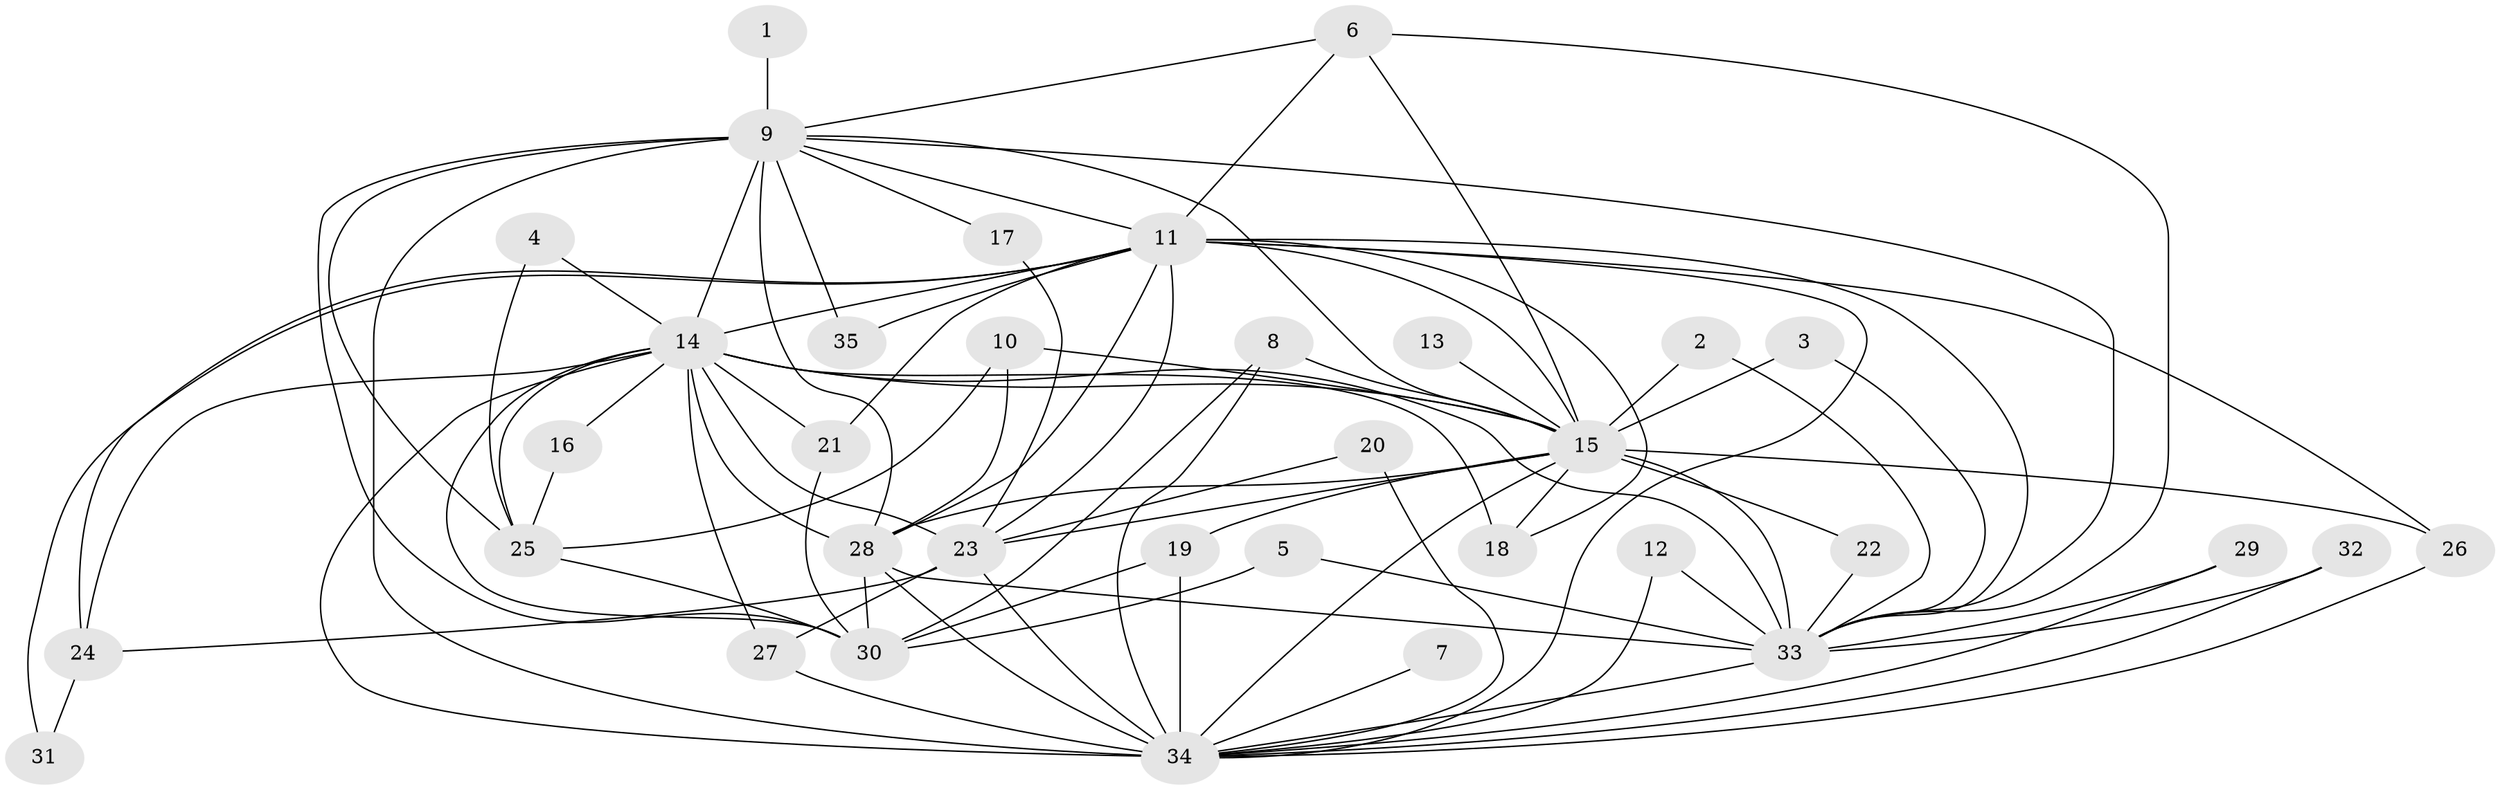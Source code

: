 // original degree distribution, {11: 0.014492753623188406, 19: 0.028985507246376812, 16: 0.043478260869565216, 17: 0.028985507246376812, 21: 0.014492753623188406, 18: 0.014492753623188406, 3: 0.15942028985507245, 2: 0.5652173913043478, 4: 0.08695652173913043, 8: 0.014492753623188406, 6: 0.014492753623188406, 7: 0.014492753623188406}
// Generated by graph-tools (version 1.1) at 2025/49/03/09/25 03:49:33]
// undirected, 35 vertices, 88 edges
graph export_dot {
graph [start="1"]
  node [color=gray90,style=filled];
  1;
  2;
  3;
  4;
  5;
  6;
  7;
  8;
  9;
  10;
  11;
  12;
  13;
  14;
  15;
  16;
  17;
  18;
  19;
  20;
  21;
  22;
  23;
  24;
  25;
  26;
  27;
  28;
  29;
  30;
  31;
  32;
  33;
  34;
  35;
  1 -- 9 [weight=1.0];
  2 -- 15 [weight=1.0];
  2 -- 33 [weight=1.0];
  3 -- 15 [weight=1.0];
  3 -- 33 [weight=1.0];
  4 -- 14 [weight=1.0];
  4 -- 25 [weight=1.0];
  5 -- 30 [weight=1.0];
  5 -- 33 [weight=1.0];
  6 -- 9 [weight=1.0];
  6 -- 11 [weight=1.0];
  6 -- 15 [weight=1.0];
  6 -- 33 [weight=1.0];
  7 -- 34 [weight=1.0];
  8 -- 15 [weight=1.0];
  8 -- 30 [weight=1.0];
  8 -- 34 [weight=2.0];
  9 -- 11 [weight=1.0];
  9 -- 14 [weight=2.0];
  9 -- 15 [weight=2.0];
  9 -- 17 [weight=1.0];
  9 -- 25 [weight=1.0];
  9 -- 28 [weight=1.0];
  9 -- 30 [weight=1.0];
  9 -- 33 [weight=1.0];
  9 -- 34 [weight=3.0];
  9 -- 35 [weight=1.0];
  10 -- 15 [weight=1.0];
  10 -- 25 [weight=1.0];
  10 -- 28 [weight=1.0];
  11 -- 14 [weight=2.0];
  11 -- 15 [weight=2.0];
  11 -- 18 [weight=1.0];
  11 -- 21 [weight=1.0];
  11 -- 23 [weight=1.0];
  11 -- 24 [weight=1.0];
  11 -- 26 [weight=1.0];
  11 -- 28 [weight=2.0];
  11 -- 31 [weight=1.0];
  11 -- 33 [weight=1.0];
  11 -- 34 [weight=2.0];
  11 -- 35 [weight=1.0];
  12 -- 33 [weight=1.0];
  12 -- 34 [weight=1.0];
  13 -- 15 [weight=2.0];
  14 -- 15 [weight=4.0];
  14 -- 16 [weight=2.0];
  14 -- 18 [weight=1.0];
  14 -- 21 [weight=2.0];
  14 -- 23 [weight=1.0];
  14 -- 24 [weight=1.0];
  14 -- 25 [weight=1.0];
  14 -- 27 [weight=1.0];
  14 -- 28 [weight=2.0];
  14 -- 30 [weight=1.0];
  14 -- 33 [weight=3.0];
  14 -- 34 [weight=4.0];
  15 -- 18 [weight=1.0];
  15 -- 19 [weight=1.0];
  15 -- 22 [weight=1.0];
  15 -- 23 [weight=1.0];
  15 -- 26 [weight=1.0];
  15 -- 28 [weight=2.0];
  15 -- 33 [weight=2.0];
  15 -- 34 [weight=5.0];
  16 -- 25 [weight=1.0];
  17 -- 23 [weight=1.0];
  19 -- 30 [weight=2.0];
  19 -- 34 [weight=1.0];
  20 -- 23 [weight=1.0];
  20 -- 34 [weight=1.0];
  21 -- 30 [weight=1.0];
  22 -- 33 [weight=1.0];
  23 -- 24 [weight=1.0];
  23 -- 27 [weight=1.0];
  23 -- 34 [weight=2.0];
  24 -- 31 [weight=1.0];
  25 -- 30 [weight=1.0];
  26 -- 34 [weight=1.0];
  27 -- 34 [weight=1.0];
  28 -- 30 [weight=1.0];
  28 -- 33 [weight=1.0];
  28 -- 34 [weight=3.0];
  29 -- 33 [weight=1.0];
  29 -- 34 [weight=1.0];
  32 -- 33 [weight=1.0];
  32 -- 34 [weight=1.0];
  33 -- 34 [weight=2.0];
}
